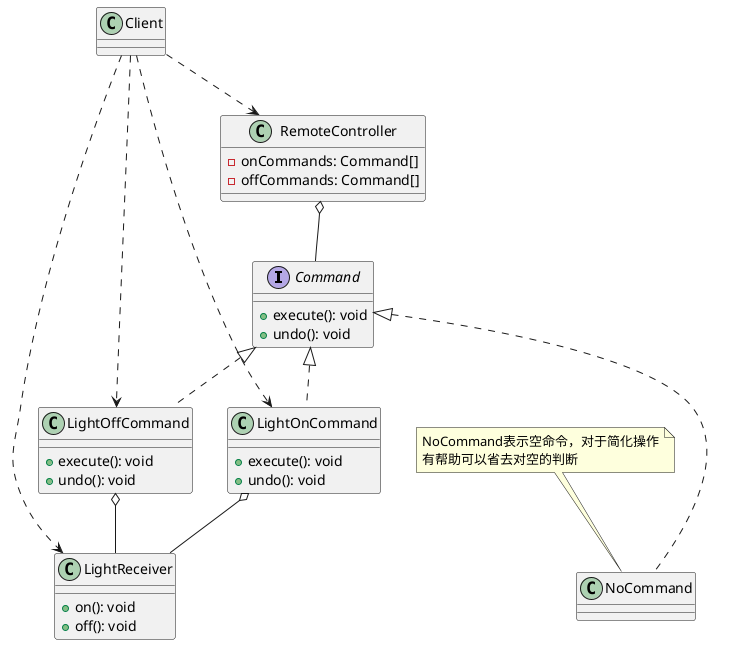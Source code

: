 @startuml

interface Command {
+ execute(): void
+ undo(): void
}

class LightOnCommand {
+ execute(): void
+ undo(): void
}

class LightOffCommand {
+ execute(): void
+ undo(): void
}

Command <|.. LightOnCommand
Command <|.. LightOffCommand

class LightReceiver {
+ on(): void
+ off(): void
}

LightOnCommand o-- LightReceiver
LightOffCommand o-- LightReceiver

class NoCommand
note top of NoCommand : NoCommand表示空命令，对于简化操作\n有帮助可以省去对空的判断

Command <|... NoCommand

class RemoteController {
- onCommands: Command[]
- offCommands: Command[]
}

RemoteController o-- Command

class Client

Client ..> RemoteController
Client ..> LightOnCommand
Client ..> LightOffCommand
Client ..> LightReceiver


@enduml
